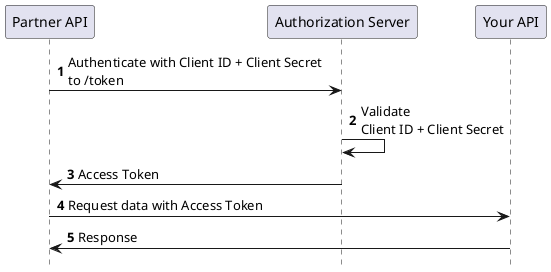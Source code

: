 @startuml
hide footbox
participant "Partner API" as partner
participant "Authorization Server" as oauth
participant "Your API" as openapi

autonumber
partner -> oauth: Authenticate with Client ID + Client Secret \nto /token
oauth -> oauth: Validate \nClient ID + Client Secret
oauth -> partner: Access Token

partner -> openapi: Request data with Access Token
openapi -> partner: Response

@enduml